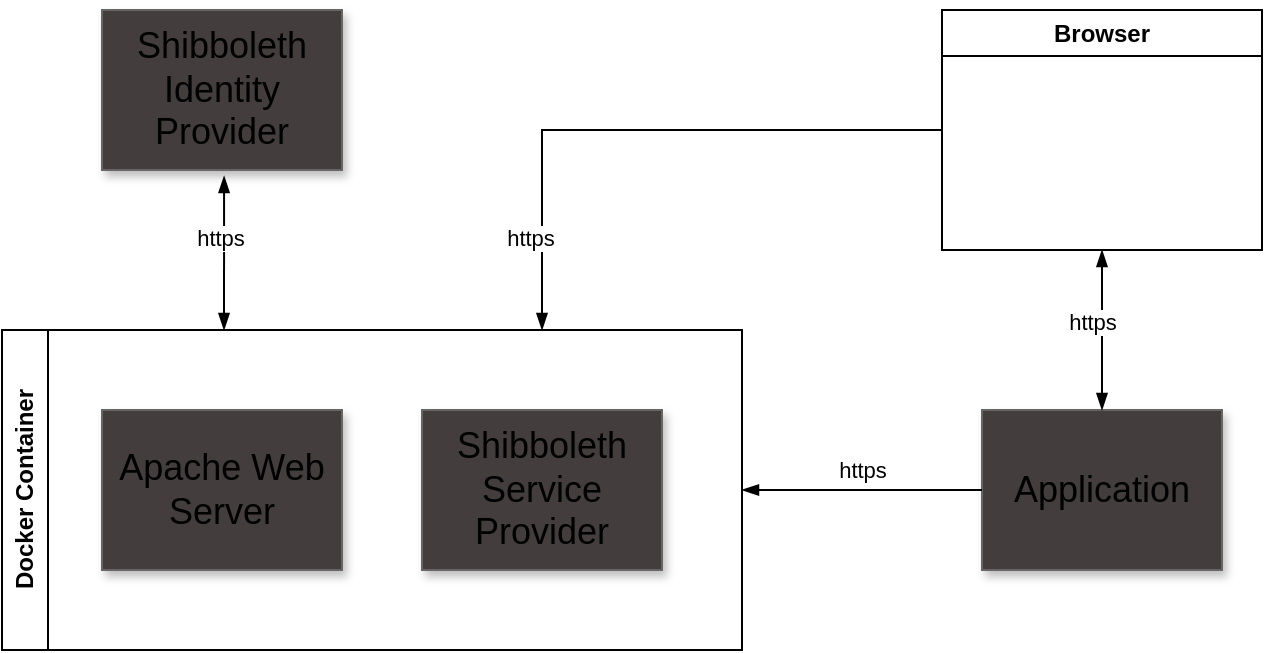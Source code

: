 <mxfile version="24.7.8">
  <diagram name="Page-1" id="90a13364-a465-7bf4-72fc-28e22215d7a0">
    <mxGraphModel dx="1295" dy="768" grid="1" gridSize="10" guides="1" tooltips="1" connect="1" arrows="1" fold="1" page="1" pageScale="1.5" pageWidth="1169" pageHeight="826" background="none" math="0" shadow="0">
      <root>
        <mxCell id="0" style=";html=1;" />
        <mxCell id="1" style=";html=1;" parent="0" />
        <mxCell id="3a17f1ce550125da-8" value="Shibboleth Identity Provider" style="whiteSpace=wrap;html=1;shadow=1;fontSize=18;fillColor=#433D3D;strokeColor=#666666;" parent="1" vertex="1">
          <mxGeometry x="120" y="120" width="120" height="80" as="geometry" />
        </mxCell>
        <mxCell id="3a17f1ce550125da-9" value="Shibboleth Service Provider" style="whiteSpace=wrap;html=1;shadow=1;fontSize=18;fillColor=#433D3D;strokeColor=#666666;" parent="1" vertex="1">
          <mxGeometry x="280" y="320" width="120" height="80" as="geometry" />
        </mxCell>
        <mxCell id="3a17f1ce550125da-26" style="edgeStyle=elbowEdgeStyle;rounded=0;html=1;startArrow=blockThin;startFill=1;jettySize=auto;orthogonalLoop=1;fontSize=18;exitX=0.592;exitY=1.038;exitDx=0;exitDy=0;entryX=0.25;entryY=0;entryDx=0;entryDy=0;endArrow=blockThin;endFill=1;exitPerimeter=0;" parent="1" edge="1">
          <mxGeometry relative="1" as="geometry">
            <mxPoint x="181.04" y="203.04" as="sourcePoint" />
            <mxPoint x="180.5" y="280" as="targetPoint" />
            <Array as="points">
              <mxPoint x="181" y="240" />
              <mxPoint x="865" y="764" />
            </Array>
          </mxGeometry>
        </mxCell>
        <mxCell id="N-nf-0B1seHdFH5EAekI-1" value="Apache Web Server" style="whiteSpace=wrap;html=1;shadow=1;fontSize=18;fillColor=#433D3D;strokeColor=#666666;gradientColor=none;" parent="1" vertex="1">
          <mxGeometry x="120" y="320" width="120" height="80" as="geometry" />
        </mxCell>
        <mxCell id="N-nf-0B1seHdFH5EAekI-2" value="Application" style="whiteSpace=wrap;html=1;shadow=1;fontSize=18;fillColor=#433D3D;strokeColor=#666666;" parent="1" vertex="1">
          <mxGeometry x="560" y="320" width="120" height="80" as="geometry" />
        </mxCell>
        <mxCell id="N-nf-0B1seHdFH5EAekI-3" value="Browser" style="swimlane;whiteSpace=wrap;html=1;" parent="1" vertex="1">
          <mxGeometry x="540" y="120" width="160" height="120" as="geometry" />
        </mxCell>
        <mxCell id="N-nf-0B1seHdFH5EAekI-10" value="Docker Container" style="swimlane;horizontal=0;whiteSpace=wrap;html=1;" parent="1" vertex="1">
          <mxGeometry x="70" y="280" width="370" height="160" as="geometry" />
        </mxCell>
        <mxCell id="N-nf-0B1seHdFH5EAekI-12" style="edgeStyle=elbowEdgeStyle;rounded=0;html=1;startArrow=none;startFill=0;jettySize=auto;orthogonalLoop=1;fontSize=18;exitX=0;exitY=0.5;exitDx=0;exitDy=0;endArrow=blockThin;endFill=1;" parent="1" source="N-nf-0B1seHdFH5EAekI-2" edge="1">
          <mxGeometry relative="1" as="geometry">
            <mxPoint x="191.04" y="213.04" as="sourcePoint" />
            <mxPoint x="440" y="360" as="targetPoint" />
            <Array as="points">
              <mxPoint x="510" y="370" />
              <mxPoint x="875" y="774" />
            </Array>
          </mxGeometry>
        </mxCell>
        <mxCell id="N-nf-0B1seHdFH5EAekI-14" value="https" style="edgeLabel;html=1;align=center;verticalAlign=middle;resizable=0;points=[];" parent="N-nf-0B1seHdFH5EAekI-12" vertex="1" connectable="0">
          <mxGeometry x="0.467" y="-3" relative="1" as="geometry">
            <mxPoint x="28" y="-7" as="offset" />
          </mxGeometry>
        </mxCell>
        <mxCell id="N-nf-0B1seHdFH5EAekI-13" value="" style="edgeStyle=elbowEdgeStyle;rounded=0;html=1;startArrow=blockThin;startFill=1;jettySize=auto;orthogonalLoop=1;fontSize=18;exitX=0.5;exitY=1;exitDx=0;exitDy=0;entryX=0.5;entryY=0;entryDx=0;entryDy=0;endArrow=blockThin;endFill=1;elbow=horizontal;" parent="1" source="N-nf-0B1seHdFH5EAekI-3" target="N-nf-0B1seHdFH5EAekI-2" edge="1">
          <mxGeometry relative="1" as="geometry">
            <mxPoint x="191.04" y="213.04" as="sourcePoint" />
            <mxPoint x="190.5" y="290" as="targetPoint" />
            <Array as="points">
              <mxPoint x="620" y="280" />
              <mxPoint x="875" y="774" />
            </Array>
          </mxGeometry>
        </mxCell>
        <mxCell id="N-nf-0B1seHdFH5EAekI-15" style="edgeStyle=elbowEdgeStyle;rounded=0;html=1;startArrow=none;startFill=0;jettySize=auto;orthogonalLoop=1;fontSize=18;exitX=0;exitY=0.5;exitDx=0;exitDy=0;endArrow=blockThin;endFill=1;" parent="1" source="N-nf-0B1seHdFH5EAekI-3" edge="1">
          <mxGeometry relative="1" as="geometry">
            <mxPoint x="630" y="250" as="sourcePoint" />
            <mxPoint x="340" y="280" as="targetPoint" />
            <Array as="points">
              <mxPoint x="340" y="180" />
              <mxPoint x="885" y="784" />
            </Array>
          </mxGeometry>
        </mxCell>
        <mxCell id="N-nf-0B1seHdFH5EAekI-17" value="https" style="edgeLabel;html=1;align=center;verticalAlign=middle;resizable=0;points=[];" parent="1" vertex="1" connectable="0">
          <mxGeometry x="500" y="360" as="geometry">
            <mxPoint x="115" y="-84" as="offset" />
          </mxGeometry>
        </mxCell>
        <mxCell id="N-nf-0B1seHdFH5EAekI-20" value="https" style="edgeLabel;html=1;align=center;verticalAlign=middle;resizable=0;points=[];" parent="1" vertex="1" connectable="0">
          <mxGeometry x="410" y="430" as="geometry">
            <mxPoint x="-76" y="-196" as="offset" />
          </mxGeometry>
        </mxCell>
        <mxCell id="N-nf-0B1seHdFH5EAekI-21" value="https" style="edgeLabel;html=1;align=center;verticalAlign=middle;resizable=0;points=[];" parent="1" vertex="1" connectable="0">
          <mxGeometry x="255" y="430" as="geometry">
            <mxPoint x="-76" y="-196" as="offset" />
          </mxGeometry>
        </mxCell>
      </root>
    </mxGraphModel>
  </diagram>
</mxfile>
